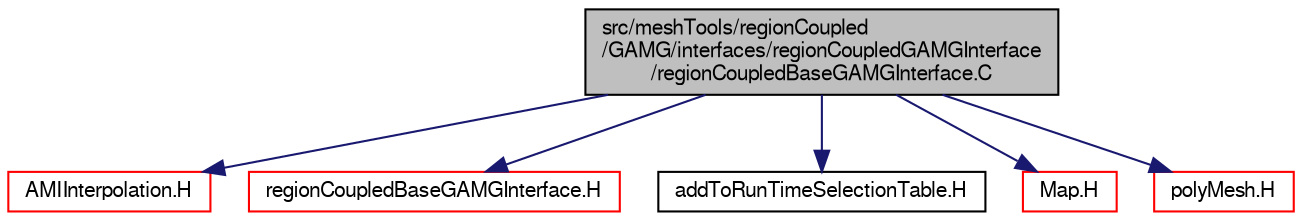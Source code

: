 digraph "src/meshTools/regionCoupled/GAMG/interfaces/regionCoupledGAMGInterface/regionCoupledBaseGAMGInterface.C"
{
  bgcolor="transparent";
  edge [fontname="FreeSans",fontsize="10",labelfontname="FreeSans",labelfontsize="10"];
  node [fontname="FreeSans",fontsize="10",shape=record];
  Node0 [label="src/meshTools/regionCoupled\l/GAMG/interfaces/regionCoupledGAMGInterface\l/regionCoupledBaseGAMGInterface.C",height=0.2,width=0.4,color="black", fillcolor="grey75", style="filled", fontcolor="black"];
  Node0 -> Node1 [color="midnightblue",fontsize="10",style="solid",fontname="FreeSans"];
  Node1 [label="AMIInterpolation.H",height=0.2,width=0.4,color="red",URL="$a07241.html"];
  Node0 -> Node190 [color="midnightblue",fontsize="10",style="solid",fontname="FreeSans"];
  Node190 [label="regionCoupledBaseGAMGInterface.H",height=0.2,width=0.4,color="red",URL="$a07709.html"];
  Node0 -> Node251 [color="midnightblue",fontsize="10",style="solid",fontname="FreeSans"];
  Node251 [label="addToRunTimeSelectionTable.H",height=0.2,width=0.4,color="black",URL="$a09263.html",tooltip="Macros for easy insertion into run-time selection tables. "];
  Node0 -> Node218 [color="midnightblue",fontsize="10",style="solid",fontname="FreeSans"];
  Node218 [label="Map.H",height=0.2,width=0.4,color="red",URL="$a08489.html"];
  Node0 -> Node205 [color="midnightblue",fontsize="10",style="solid",fontname="FreeSans"];
  Node205 [label="polyMesh.H",height=0.2,width=0.4,color="red",URL="$a11630.html"];
}
